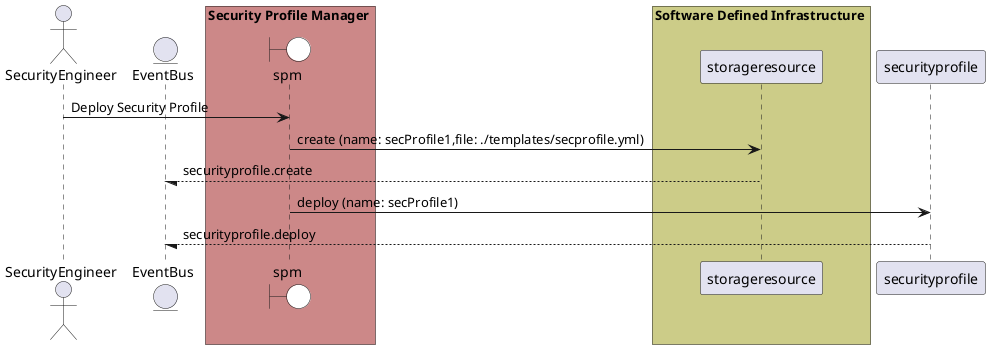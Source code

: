 @startuml

actor "SecurityEngineer"


entity EventBus

box Security Profile Manager #cc8888
    boundary spm #white
end box


box Software Defined Infrastructure #cccc88
            participant storageresource
    end box

box Security Profile Manager #cc8888
    end box


"SecurityEngineer" -> spm: Deploy Security Profile

    spm -> "storageresource": create (name: secProfile1,file: ./templates/secprofile.yml)

    "storageresource" --/ EventBus: securityprofile.create

    spm -> "securityprofile": deploy (name: secProfile1)

    "securityprofile" --/ EventBus: securityprofile.deploy



@enduml
